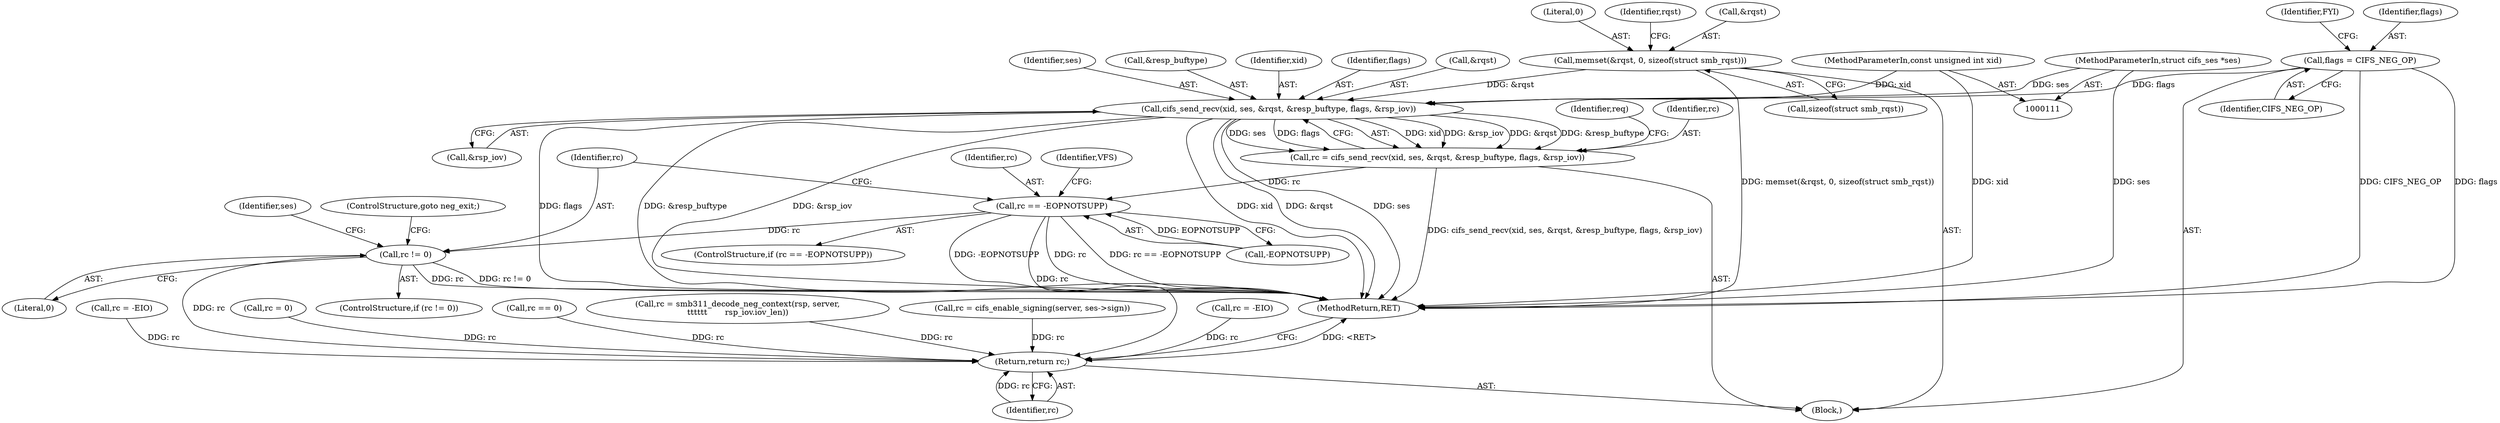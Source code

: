 digraph "0_linux_b57a55e2200ede754e4dc9cce4ba9402544b9365@API" {
"1000430" [label="(Call,cifs_send_recv(xid, ses, &rqst, &resp_buftype, flags, &rsp_iov))"];
"1000112" [label="(MethodParameterIn,const unsigned int xid)"];
"1000113" [label="(MethodParameterIn,struct cifs_ses *ses)"];
"1000412" [label="(Call,memset(&rqst, 0, sizeof(struct smb_rqst)))"];
"1000135" [label="(Call,flags = CIFS_NEG_OP)"];
"1000428" [label="(Call,rc = cifs_send_recv(xid, ses, &rqst, &resp_buftype, flags, &rsp_iov))"];
"1000450" [label="(Call,rc == -EOPNOTSUPP)"];
"1000461" [label="(Call,rc != 0)"];
"1000846" [label="(Return,return rc;)"];
"1000452" [label="(Call,-EOPNOTSUPP)"];
"1000811" [label="(Call,rc == 0)"];
"1000830" [label="(Call,rc = smb311_decode_neg_context(rsp, server,\n\t\t\t\t\t\t       rsp_iov.iov_len))"];
"1000412" [label="(Call,memset(&rqst, 0, sizeof(struct smb_rqst)))"];
"1000461" [label="(Call,rc != 0)"];
"1000112" [label="(MethodParameterIn,const unsigned int xid)"];
"1000415" [label="(Literal,0)"];
"1000136" [label="(Identifier,flags)"];
"1000438" [label="(Call,&rsp_iov)"];
"1000441" [label="(Identifier,req)"];
"1000449" [label="(ControlStructure,if (rc == -EOPNOTSUPP))"];
"1000114" [label="(Block,)"];
"1000416" [label="(Call,sizeof(struct smb_rqst))"];
"1000783" [label="(Call,rc = cifs_enable_signing(server, ses->sign))"];
"1000846" [label="(Return,return rc;)"];
"1000450" [label="(Call,rc == -EOPNOTSUPP)"];
"1000113" [label="(MethodParameterIn,struct cifs_ses *ses)"];
"1000420" [label="(Identifier,rqst)"];
"1000456" [label="(Identifier,VFS)"];
"1000451" [label="(Identifier,rc)"];
"1000432" [label="(Identifier,ses)"];
"1000137" [label="(Identifier,CIFS_NEG_OP)"];
"1000462" [label="(Identifier,rc)"];
"1000140" [label="(Identifier,FYI)"];
"1000135" [label="(Call,flags = CIFS_NEG_OP)"];
"1000847" [label="(Identifier,rc)"];
"1000429" [label="(Identifier,rc)"];
"1000679" [label="(Call,rc = -EIO)"];
"1000435" [label="(Call,&resp_buftype)"];
"1000460" [label="(ControlStructure,if (rc != 0))"];
"1000814" [label="(Call,rc = -EIO)"];
"1000848" [label="(MethodReturn,RET)"];
"1000428" [label="(Call,rc = cifs_send_recv(xid, ses, &rqst, &resp_buftype, flags, &rsp_iov))"];
"1000413" [label="(Call,&rqst)"];
"1000431" [label="(Identifier,xid)"];
"1000471" [label="(Identifier,ses)"];
"1000437" [label="(Identifier,flags)"];
"1000433" [label="(Call,&rqst)"];
"1000806" [label="(Call,rc = 0)"];
"1000464" [label="(ControlStructure,goto neg_exit;)"];
"1000463" [label="(Literal,0)"];
"1000430" [label="(Call,cifs_send_recv(xid, ses, &rqst, &resp_buftype, flags, &rsp_iov))"];
"1000430" -> "1000428"  [label="AST: "];
"1000430" -> "1000438"  [label="CFG: "];
"1000431" -> "1000430"  [label="AST: "];
"1000432" -> "1000430"  [label="AST: "];
"1000433" -> "1000430"  [label="AST: "];
"1000435" -> "1000430"  [label="AST: "];
"1000437" -> "1000430"  [label="AST: "];
"1000438" -> "1000430"  [label="AST: "];
"1000428" -> "1000430"  [label="CFG: "];
"1000430" -> "1000848"  [label="DDG: flags"];
"1000430" -> "1000848"  [label="DDG: &rsp_iov"];
"1000430" -> "1000848"  [label="DDG: ses"];
"1000430" -> "1000848"  [label="DDG: xid"];
"1000430" -> "1000848"  [label="DDG: &rqst"];
"1000430" -> "1000848"  [label="DDG: &resp_buftype"];
"1000430" -> "1000428"  [label="DDG: xid"];
"1000430" -> "1000428"  [label="DDG: &rsp_iov"];
"1000430" -> "1000428"  [label="DDG: &rqst"];
"1000430" -> "1000428"  [label="DDG: &resp_buftype"];
"1000430" -> "1000428"  [label="DDG: ses"];
"1000430" -> "1000428"  [label="DDG: flags"];
"1000112" -> "1000430"  [label="DDG: xid"];
"1000113" -> "1000430"  [label="DDG: ses"];
"1000412" -> "1000430"  [label="DDG: &rqst"];
"1000135" -> "1000430"  [label="DDG: flags"];
"1000112" -> "1000111"  [label="AST: "];
"1000112" -> "1000848"  [label="DDG: xid"];
"1000113" -> "1000111"  [label="AST: "];
"1000113" -> "1000848"  [label="DDG: ses"];
"1000412" -> "1000114"  [label="AST: "];
"1000412" -> "1000416"  [label="CFG: "];
"1000413" -> "1000412"  [label="AST: "];
"1000415" -> "1000412"  [label="AST: "];
"1000416" -> "1000412"  [label="AST: "];
"1000420" -> "1000412"  [label="CFG: "];
"1000412" -> "1000848"  [label="DDG: memset(&rqst, 0, sizeof(struct smb_rqst))"];
"1000135" -> "1000114"  [label="AST: "];
"1000135" -> "1000137"  [label="CFG: "];
"1000136" -> "1000135"  [label="AST: "];
"1000137" -> "1000135"  [label="AST: "];
"1000140" -> "1000135"  [label="CFG: "];
"1000135" -> "1000848"  [label="DDG: flags"];
"1000135" -> "1000848"  [label="DDG: CIFS_NEG_OP"];
"1000428" -> "1000114"  [label="AST: "];
"1000429" -> "1000428"  [label="AST: "];
"1000441" -> "1000428"  [label="CFG: "];
"1000428" -> "1000848"  [label="DDG: cifs_send_recv(xid, ses, &rqst, &resp_buftype, flags, &rsp_iov)"];
"1000428" -> "1000450"  [label="DDG: rc"];
"1000450" -> "1000449"  [label="AST: "];
"1000450" -> "1000452"  [label="CFG: "];
"1000451" -> "1000450"  [label="AST: "];
"1000452" -> "1000450"  [label="AST: "];
"1000456" -> "1000450"  [label="CFG: "];
"1000462" -> "1000450"  [label="CFG: "];
"1000450" -> "1000848"  [label="DDG: rc == -EOPNOTSUPP"];
"1000450" -> "1000848"  [label="DDG: -EOPNOTSUPP"];
"1000450" -> "1000848"  [label="DDG: rc"];
"1000452" -> "1000450"  [label="DDG: EOPNOTSUPP"];
"1000450" -> "1000461"  [label="DDG: rc"];
"1000450" -> "1000846"  [label="DDG: rc"];
"1000461" -> "1000460"  [label="AST: "];
"1000461" -> "1000463"  [label="CFG: "];
"1000462" -> "1000461"  [label="AST: "];
"1000463" -> "1000461"  [label="AST: "];
"1000464" -> "1000461"  [label="CFG: "];
"1000471" -> "1000461"  [label="CFG: "];
"1000461" -> "1000848"  [label="DDG: rc != 0"];
"1000461" -> "1000848"  [label="DDG: rc"];
"1000461" -> "1000846"  [label="DDG: rc"];
"1000846" -> "1000114"  [label="AST: "];
"1000846" -> "1000847"  [label="CFG: "];
"1000847" -> "1000846"  [label="AST: "];
"1000848" -> "1000846"  [label="CFG: "];
"1000846" -> "1000848"  [label="DDG: <RET>"];
"1000847" -> "1000846"  [label="DDG: rc"];
"1000806" -> "1000846"  [label="DDG: rc"];
"1000679" -> "1000846"  [label="DDG: rc"];
"1000783" -> "1000846"  [label="DDG: rc"];
"1000814" -> "1000846"  [label="DDG: rc"];
"1000811" -> "1000846"  [label="DDG: rc"];
"1000830" -> "1000846"  [label="DDG: rc"];
}
